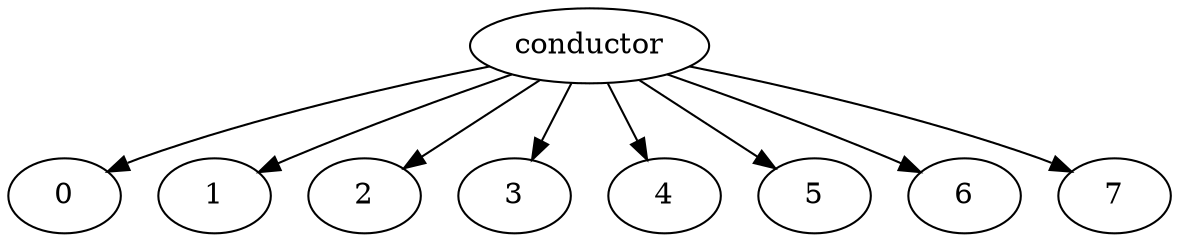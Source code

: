 digraph g {
    conductor -> 0
    conductor -> 1
    conductor -> 2
    conductor -> 3
    conductor -> 4
    conductor -> 5
    conductor -> 6
    conductor -> 7
}
